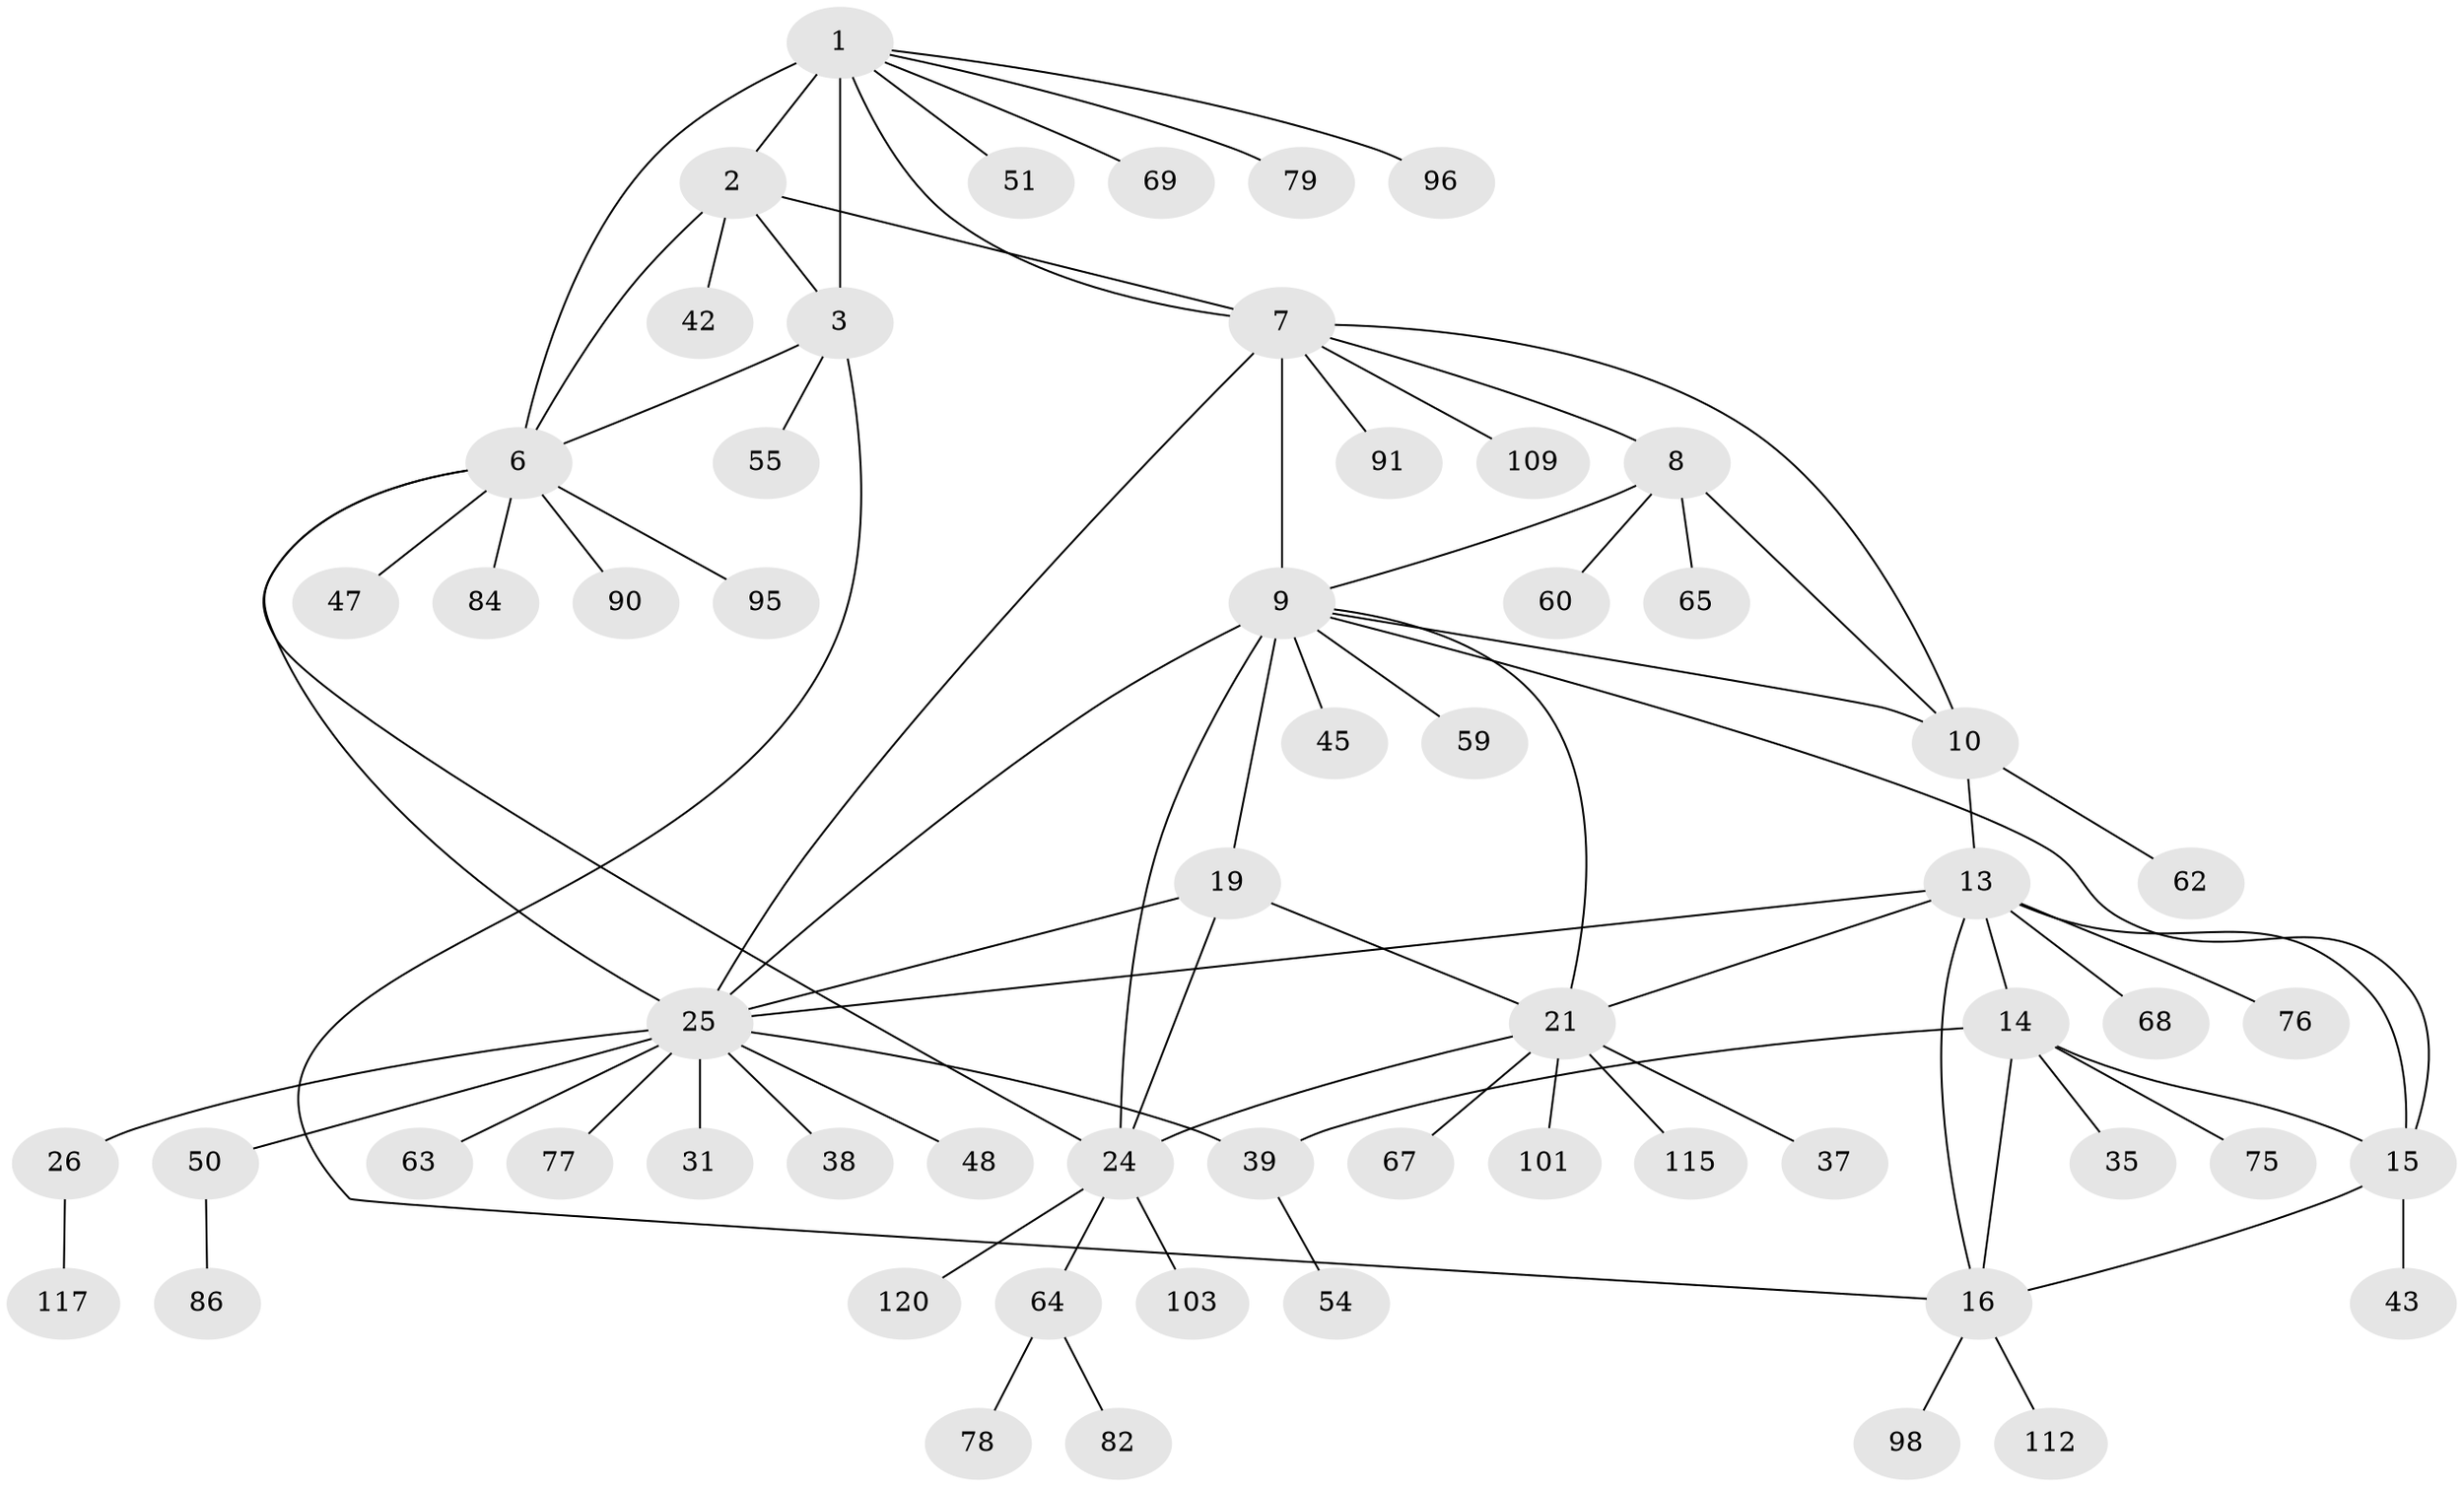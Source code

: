 // original degree distribution, {11: 0.01652892561983471, 7: 0.06611570247933884, 5: 0.008264462809917356, 6: 0.024793388429752067, 12: 0.01652892561983471, 8: 0.06611570247933884, 10: 0.024793388429752067, 9: 0.024793388429752067, 1: 0.5867768595041323, 2: 0.12396694214876033, 4: 0.01652892561983471, 3: 0.024793388429752067}
// Generated by graph-tools (version 1.1) at 2025/15/03/09/25 04:15:47]
// undirected, 60 vertices, 81 edges
graph export_dot {
graph [start="1"]
  node [color=gray90,style=filled];
  1 [super="+5+71"];
  2 [super="+4"];
  3;
  6 [super="+36"];
  7 [super="+12+58"];
  8;
  9 [super="+11"];
  10;
  13 [super="+104+17+46+33"];
  14 [super="+18+40"];
  15;
  16;
  19 [super="+66+81+23"];
  21;
  24;
  25 [super="+27+53+28"];
  26;
  31;
  35 [super="+52"];
  37;
  38;
  39 [super="+73"];
  42 [super="+56"];
  43;
  45;
  47;
  48;
  50;
  51;
  54;
  55;
  59;
  60;
  62;
  63;
  64 [super="+70+87"];
  65;
  67;
  68;
  69 [super="+83+106"];
  75;
  76;
  77;
  78;
  79;
  82;
  84;
  86;
  90;
  91;
  95;
  96;
  98;
  101;
  103;
  109;
  112;
  115;
  117;
  120;
  1 -- 2 [weight=4];
  1 -- 3 [weight=2];
  1 -- 6 [weight=2];
  1 -- 51;
  1 -- 69;
  1 -- 79;
  1 -- 96;
  1 -- 7;
  2 -- 3 [weight=2];
  2 -- 6 [weight=2];
  2 -- 42;
  2 -- 7;
  3 -- 6;
  3 -- 16;
  3 -- 55;
  6 -- 24;
  6 -- 47;
  6 -- 84;
  6 -- 90;
  6 -- 95;
  6 -- 25;
  7 -- 8 [weight=2];
  7 -- 9 [weight=4];
  7 -- 10 [weight=2];
  7 -- 91;
  7 -- 109;
  7 -- 25;
  8 -- 9 [weight=2];
  8 -- 10;
  8 -- 60;
  8 -- 65;
  9 -- 10 [weight=2];
  9 -- 15;
  9 -- 59;
  9 -- 45;
  9 -- 19 [weight=4];
  9 -- 21 [weight=2];
  9 -- 24 [weight=2];
  9 -- 25;
  10 -- 62;
  10 -- 13;
  13 -- 14 [weight=4];
  13 -- 15 [weight=2];
  13 -- 16 [weight=2];
  13 -- 21;
  13 -- 25 [weight=3];
  13 -- 68;
  13 -- 76;
  14 -- 15 [weight=2];
  14 -- 16 [weight=2];
  14 -- 35;
  14 -- 39;
  14 -- 75;
  15 -- 16;
  15 -- 43;
  16 -- 98;
  16 -- 112;
  19 -- 21 [weight=2];
  19 -- 24 [weight=2];
  19 -- 25;
  21 -- 24;
  21 -- 37;
  21 -- 67;
  21 -- 101;
  21 -- 115;
  24 -- 64;
  24 -- 103;
  24 -- 120;
  25 -- 26 [weight=5];
  25 -- 50;
  25 -- 77;
  25 -- 31;
  25 -- 39;
  25 -- 38;
  25 -- 48;
  25 -- 63;
  26 -- 117;
  39 -- 54;
  50 -- 86;
  64 -- 82;
  64 -- 78;
}
